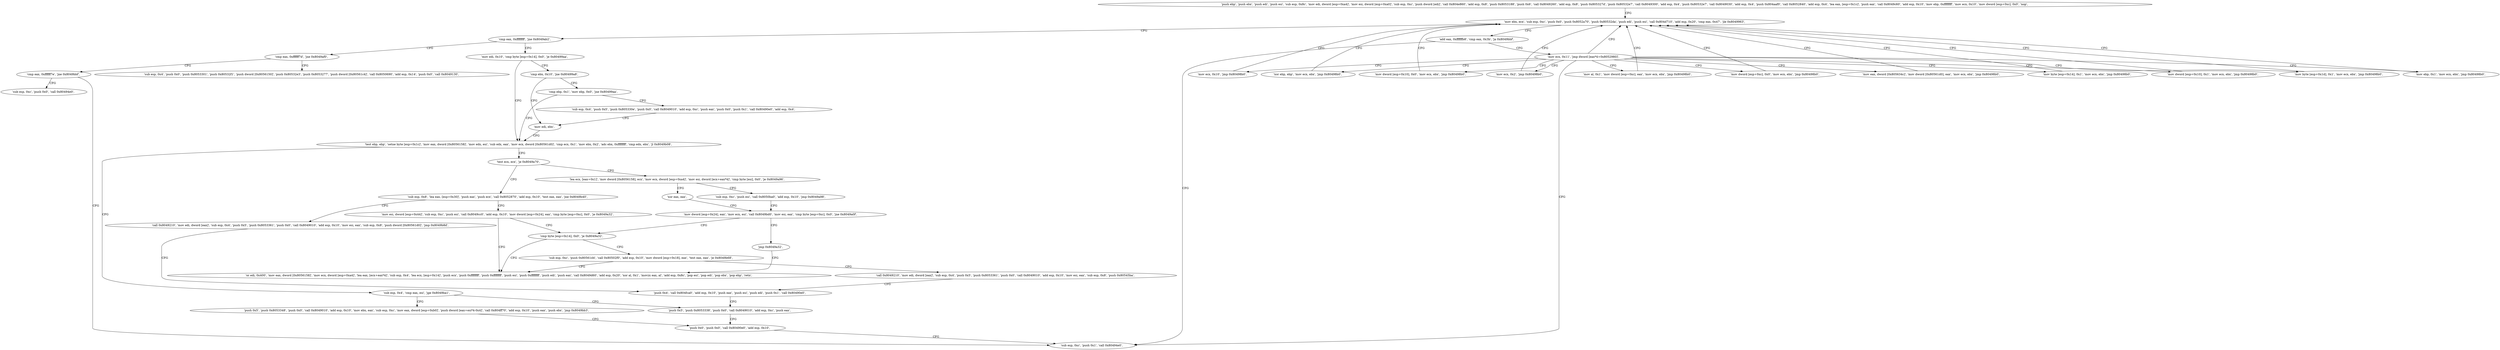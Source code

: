digraph "func" {
"134518832" [label = "'push ebp', 'push ebx', 'push edi', 'push esi', 'sub esp, 0x8c', 'mov edi, dword [esp+0xa4]', 'mov esi, dword [esp+0xa0]', 'sub esp, 0xc', 'push dword [edi]', 'call 0x804e860', 'add esp, 0x8', 'push 0x8053188', 'push 0x6', 'call 0x8049260', 'add esp, 0x8', 'push 0x805327d', 'push 0x80532e7', 'call 0x8049300', 'add esp, 0x4', 'push 0x80532e7', 'call 0x8049030', 'add esp, 0x4', 'push 0x804aaf0', 'call 0x8052840', 'add esp, 0x4', 'lea eax, [esp+0x1c]', 'push eax', 'call 0x8049c60', 'add esp, 0x10', 'mov ebp, 0xffffffff', 'mov ecx, 0x10', 'mov dword [esp+0xc], 0x0', 'nop', " ]
"134518960" [label = "'mov ebx, ecx', 'sub esp, 0xc', 'push 0x0', 'push 0x8052a70', 'push 0x80532da', 'push edi', 'push esi', 'call 0x804d710', 'add esp, 0x20', 'cmp eax, 0x47', 'jle 0x8049963', " ]
"134519139" [label = "'cmp eax, 0xffffffff', 'jne 0x8049ab2', " ]
"134519474" [label = "'cmp eax, 0xffffff7d', 'jne 0x8049af0', " ]
"134519148" [label = "'mov edi, 0x10', 'cmp byte [esp+0x14], 0x0', 'je 0x80499aa', " ]
"134518996" [label = "'add eax, 0xffffffb8', 'cmp eax, 0x3b', 'ja 0x8049bbf', " ]
"134519743" [label = "'sub esp, 0xc', 'push 0x1', 'call 0x80494e0', " ]
"134519008" [label = "'mov ecx, 0x11', 'jmp dword [eax*4+0x8052980]', " ]
"134519536" [label = "'cmp eax, 0xffffff7e', 'jne 0x8049bbf', " ]
"134519481" [label = "'sub esp, 0x4', 'push 0x0', 'push 0x8053301', 'push 0x80532f1', 'push dword [0x8056150]', 'push 0x80532e3', 'push 0x8053277', 'push dword [0x80561c4]', 'call 0x8050690', 'add esp, 0x14', 'push 0x0', 'call 0x8049130', " ]
"134519210" [label = "'test ebp, ebp', 'setne byte [esp+0x1c]', 'mov eax, dword [0x8056158]', 'mov edx, esi', 'sub edx, eax', 'mov ecx, dword [0x80561d0]', 'cmp ecx, 0x1', 'mov ebx, 0x2', 'adc ebx, 0xffffffff', 'cmp edx, ebx', 'jl 0x8049b08', " ]
"134519160" [label = "'cmp ebx, 0x10', 'jne 0x80499a8', " ]
"134519020" [label = "'mov ecx, 0x2', 'jmp 0x80498b0', " ]
"134519027" [label = "'mov al, 0x1', 'mov dword [esp+0xc], eax', 'mov ecx, ebx', 'jmp 0x80498b0', " ]
"134519037" [label = "'mov ebp, 0x1', 'mov ecx, ebx', 'jmp 0x80498b0', " ]
"134519046" [label = "'mov ecx, 0x10', 'jmp 0x80498b0', " ]
"134519053" [label = "'xor ebp, ebp', 'mov ecx, ebx', 'jmp 0x80498b0', " ]
"134519059" [label = "'mov dword [esp+0x10], 0x0', 'mov ecx, ebx', 'jmp 0x80498b0', " ]
"134519071" [label = "'mov byte [esp+0x14], 0x1', 'mov ecx, ebx', 'jmp 0x80498b0', " ]
"134519080" [label = "'mov eax, dword [0x805634c]', 'mov dword [0x80561d0], eax', 'mov ecx, ebx', 'jmp 0x80498b0', " ]
"134519097" [label = "'mov byte [esp+0x1d], 0x1', 'mov ecx, ebx', 'jmp 0x80498b0', " ]
"134519109" [label = "'mov dword [esp+0xc], 0x0', 'mov ecx, ebx', 'jmp 0x80498b0', " ]
"134519124" [label = "'mov dword [esp+0x10], 0x1', 'mov ecx, ebx', 'jmp 0x80498b0', " ]
"134519547" [label = "'sub esp, 0xc', 'push 0x0', 'call 0x80494e0', " ]
"134519560" [label = "'sub esp, 0x4', 'cmp eax, esi', 'jge 0x8049ba1', " ]
"134519251" [label = "'test ecx, ecx', 'je 0x8049a70', " ]
"134519208" [label = "'mov edi, ebx', " ]
"134519165" [label = "'cmp ebp, 0x1', 'mov ebp, 0x0', 'jne 0x80499aa', " ]
"134519713" [label = "'push 0x5', 'push 0x8053338', 'push 0x0', 'call 0x8049010', 'add esp, 0xc', 'push eax', " ]
"134519571" [label = "'push 0x5', 'push 0x8053348', 'push 0x0', 'call 0x8049010', 'add esp, 0x10', 'mov ebx, eax', 'sub esp, 0xc', 'mov eax, dword [esp+0xb0]', 'push dword [eax+esi*4-0x4]', 'call 0x804ff70', 'add esp, 0x10', 'push eax', 'push ebx', 'jmp 0x8049bb3', " ]
"134519408" [label = "'lea ecx, [eax+0x1]', 'mov dword [0x8056158], ecx', 'mov ecx, dword [esp+0xa4]', 'mov esi, dword [ecx+eax*4]', 'cmp byte [esi], 0x0', 'je 0x8049a96', " ]
"134519259" [label = "'sub esp, 0x8', 'lea eax, [esp+0x30]', 'push eax', 'push ecx', 'call 0x8052870', 'add esp, 0x10', 'test eax, eax', 'jne 0x8049b40', " ]
"134519175" [label = "'sub esp, 0x4', 'push 0x5', 'push 0x805330e', 'push 0x0', 'call 0x8049010', 'add esp, 0xc', 'push eax', 'push 0x0', 'push 0x1', 'call 0x80490e0', 'add esp, 0x4', " ]
"134519731" [label = "'push 0x0', 'push 0x0', 'call 0x80490e0', 'add esp, 0x10', " ]
"134519446" [label = "'xor eax, eax', " ]
"134519432" [label = "'sub esp, 0xc', 'push esi', 'call 0x8050ba0', 'add esp, 0x10', 'jmp 0x8049a98', " ]
"134519616" [label = "'call 0x8049210', 'mov edi, dword [eax]', 'sub esp, 0x4', 'push 0x5', 'push 0x8053361', 'push 0x0', 'call 0x8049010', 'add esp, 0x10', 'mov esi, eax', 'sub esp, 0x8', 'push dword [0x80561d0]', 'jmp 0x8049b8d', " ]
"134519284" [label = "'mov esi, dword [esp+0x44]', 'sub esp, 0xc', 'push esi', 'call 0x8049cc0', 'add esp, 0x10', 'mov dword [esp+0x24], eax', 'cmp byte [esp+0xc], 0x0', 'je 0x8049a32', " ]
"134519448" [label = "'mov dword [esp+0x24], eax', 'mov ecx, esi', 'call 0x8049bd0', 'mov esi, eax', 'cmp byte [esp+0xc], 0x0', 'jne 0x8049a0f', " ]
"134519693" [label = "'push 0x4', 'call 0x804fca0', 'add esp, 0x10', 'push eax', 'push esi', 'push edi', 'push 0x1', 'call 0x80490e0', " ]
"134519346" [label = "'or edi, 0x400', 'mov eax, dword [0x8056158]', 'mov ecx, dword [esp+0xa4]', 'lea eax, [ecx+eax*4]', 'sub esp, 0x4', 'lea ecx, [esp+0x14]', 'push ecx', 'push 0xffffffff', 'push 0xffffffff', 'push esi', 'push 0xffffffff', 'push edi', 'push eax', 'call 0x8049d60', 'add esp, 0x20', 'xor al, 0x1', 'movzx eax, al', 'add esp, 0x8c', 'pop esi', 'pop edi', 'pop ebx', 'pop ebp', 'retn', " ]
"134519311" [label = "'cmp byte [esp+0x14], 0x0', 'je 0x8049a32', " ]
"134519318" [label = "'sub esp, 0xc', 'push 0x80561d4', 'call 0x80502f0', 'add esp, 0x10', 'mov dword [esp+0x18], eax', 'test eax, eax', 'je 0x8049b68', " ]
"134519472" [label = "'jmp 0x8049a32', " ]
"134519656" [label = "'call 0x8049210', 'mov edi, dword [eax]', 'sub esp, 0x4', 'push 0x5', 'push 0x8053361', 'push 0x0', 'call 0x8049010', 'add esp, 0x10', 'mov esi, eax', 'sub esp, 0x8', 'push 0x80545ba', " ]
"134518832" -> "134518960" [ label = "CFG" ]
"134518960" -> "134519139" [ label = "CFG" ]
"134518960" -> "134518996" [ label = "CFG" ]
"134519139" -> "134519474" [ label = "CFG" ]
"134519139" -> "134519148" [ label = "CFG" ]
"134519474" -> "134519536" [ label = "CFG" ]
"134519474" -> "134519481" [ label = "CFG" ]
"134519148" -> "134519210" [ label = "CFG" ]
"134519148" -> "134519160" [ label = "CFG" ]
"134518996" -> "134519743" [ label = "CFG" ]
"134518996" -> "134519008" [ label = "CFG" ]
"134519008" -> "134518960" [ label = "CFG" ]
"134519008" -> "134519020" [ label = "CFG" ]
"134519008" -> "134519027" [ label = "CFG" ]
"134519008" -> "134519037" [ label = "CFG" ]
"134519008" -> "134519046" [ label = "CFG" ]
"134519008" -> "134519053" [ label = "CFG" ]
"134519008" -> "134519059" [ label = "CFG" ]
"134519008" -> "134519071" [ label = "CFG" ]
"134519008" -> "134519080" [ label = "CFG" ]
"134519008" -> "134519097" [ label = "CFG" ]
"134519008" -> "134519109" [ label = "CFG" ]
"134519008" -> "134519124" [ label = "CFG" ]
"134519008" -> "134519743" [ label = "CFG" ]
"134519536" -> "134519743" [ label = "CFG" ]
"134519536" -> "134519547" [ label = "CFG" ]
"134519210" -> "134519560" [ label = "CFG" ]
"134519210" -> "134519251" [ label = "CFG" ]
"134519160" -> "134519208" [ label = "CFG" ]
"134519160" -> "134519165" [ label = "CFG" ]
"134519020" -> "134518960" [ label = "CFG" ]
"134519027" -> "134518960" [ label = "CFG" ]
"134519037" -> "134518960" [ label = "CFG" ]
"134519046" -> "134518960" [ label = "CFG" ]
"134519053" -> "134518960" [ label = "CFG" ]
"134519059" -> "134518960" [ label = "CFG" ]
"134519071" -> "134518960" [ label = "CFG" ]
"134519080" -> "134518960" [ label = "CFG" ]
"134519097" -> "134518960" [ label = "CFG" ]
"134519109" -> "134518960" [ label = "CFG" ]
"134519124" -> "134518960" [ label = "CFG" ]
"134519560" -> "134519713" [ label = "CFG" ]
"134519560" -> "134519571" [ label = "CFG" ]
"134519251" -> "134519408" [ label = "CFG" ]
"134519251" -> "134519259" [ label = "CFG" ]
"134519208" -> "134519210" [ label = "CFG" ]
"134519165" -> "134519210" [ label = "CFG" ]
"134519165" -> "134519175" [ label = "CFG" ]
"134519713" -> "134519731" [ label = "CFG" ]
"134519571" -> "134519731" [ label = "CFG" ]
"134519408" -> "134519446" [ label = "CFG" ]
"134519408" -> "134519432" [ label = "CFG" ]
"134519259" -> "134519616" [ label = "CFG" ]
"134519259" -> "134519284" [ label = "CFG" ]
"134519175" -> "134519208" [ label = "CFG" ]
"134519731" -> "134519743" [ label = "CFG" ]
"134519446" -> "134519448" [ label = "CFG" ]
"134519432" -> "134519448" [ label = "CFG" ]
"134519616" -> "134519693" [ label = "CFG" ]
"134519284" -> "134519346" [ label = "CFG" ]
"134519284" -> "134519311" [ label = "CFG" ]
"134519448" -> "134519311" [ label = "CFG" ]
"134519448" -> "134519472" [ label = "CFG" ]
"134519693" -> "134519713" [ label = "CFG" ]
"134519311" -> "134519346" [ label = "CFG" ]
"134519311" -> "134519318" [ label = "CFG" ]
"134519318" -> "134519656" [ label = "CFG" ]
"134519318" -> "134519346" [ label = "CFG" ]
"134519472" -> "134519346" [ label = "CFG" ]
"134519656" -> "134519693" [ label = "CFG" ]
}
